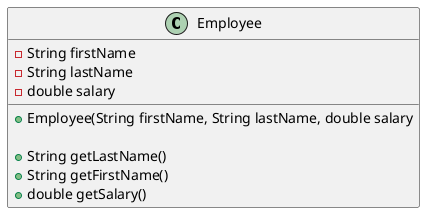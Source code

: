 @startuml
'https://plantuml.com/class-diagram

class Employee {
    -String firstName
    -String lastName
    -double salary

    +Employee(String firstName, String lastName, double salary

    +String getLastName()
    +String getFirstName()
    +double getSalary()
}
@enduml